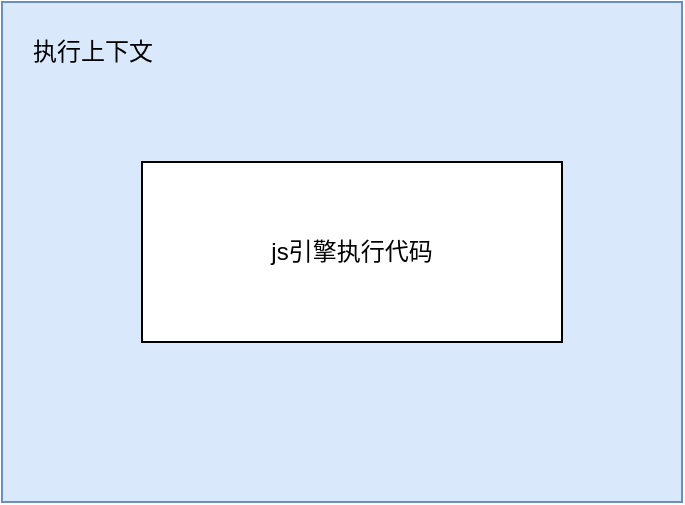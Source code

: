 <mxfile version="20.4.0" type="github">
  <diagram id="36_fxG8ySibFkuu9BOoL" name="第 1 页">
    <mxGraphModel dx="1550" dy="835" grid="1" gridSize="10" guides="1" tooltips="1" connect="1" arrows="1" fold="1" page="1" pageScale="1" pageWidth="827" pageHeight="1169" math="0" shadow="0">
      <root>
        <mxCell id="0" />
        <mxCell id="1" parent="0" />
        <mxCell id="vMIxTg4AMXhMY5ZGAqC1-1" value="" style="rounded=0;whiteSpace=wrap;html=1;fillColor=#dae8fc;strokeColor=#6c8ebf;" vertex="1" parent="1">
          <mxGeometry x="210" y="290" width="340" height="250" as="geometry" />
        </mxCell>
        <mxCell id="vMIxTg4AMXhMY5ZGAqC1-2" value="执行上下文" style="text;html=1;align=center;verticalAlign=middle;resizable=0;points=[];autosize=1;strokeColor=none;fillColor=none;" vertex="1" parent="1">
          <mxGeometry x="215" y="300" width="80" height="30" as="geometry" />
        </mxCell>
        <mxCell id="vMIxTg4AMXhMY5ZGAqC1-4" value="js引擎执行代码" style="rounded=0;whiteSpace=wrap;html=1;" vertex="1" parent="1">
          <mxGeometry x="280" y="370" width="210" height="90" as="geometry" />
        </mxCell>
      </root>
    </mxGraphModel>
  </diagram>
</mxfile>
